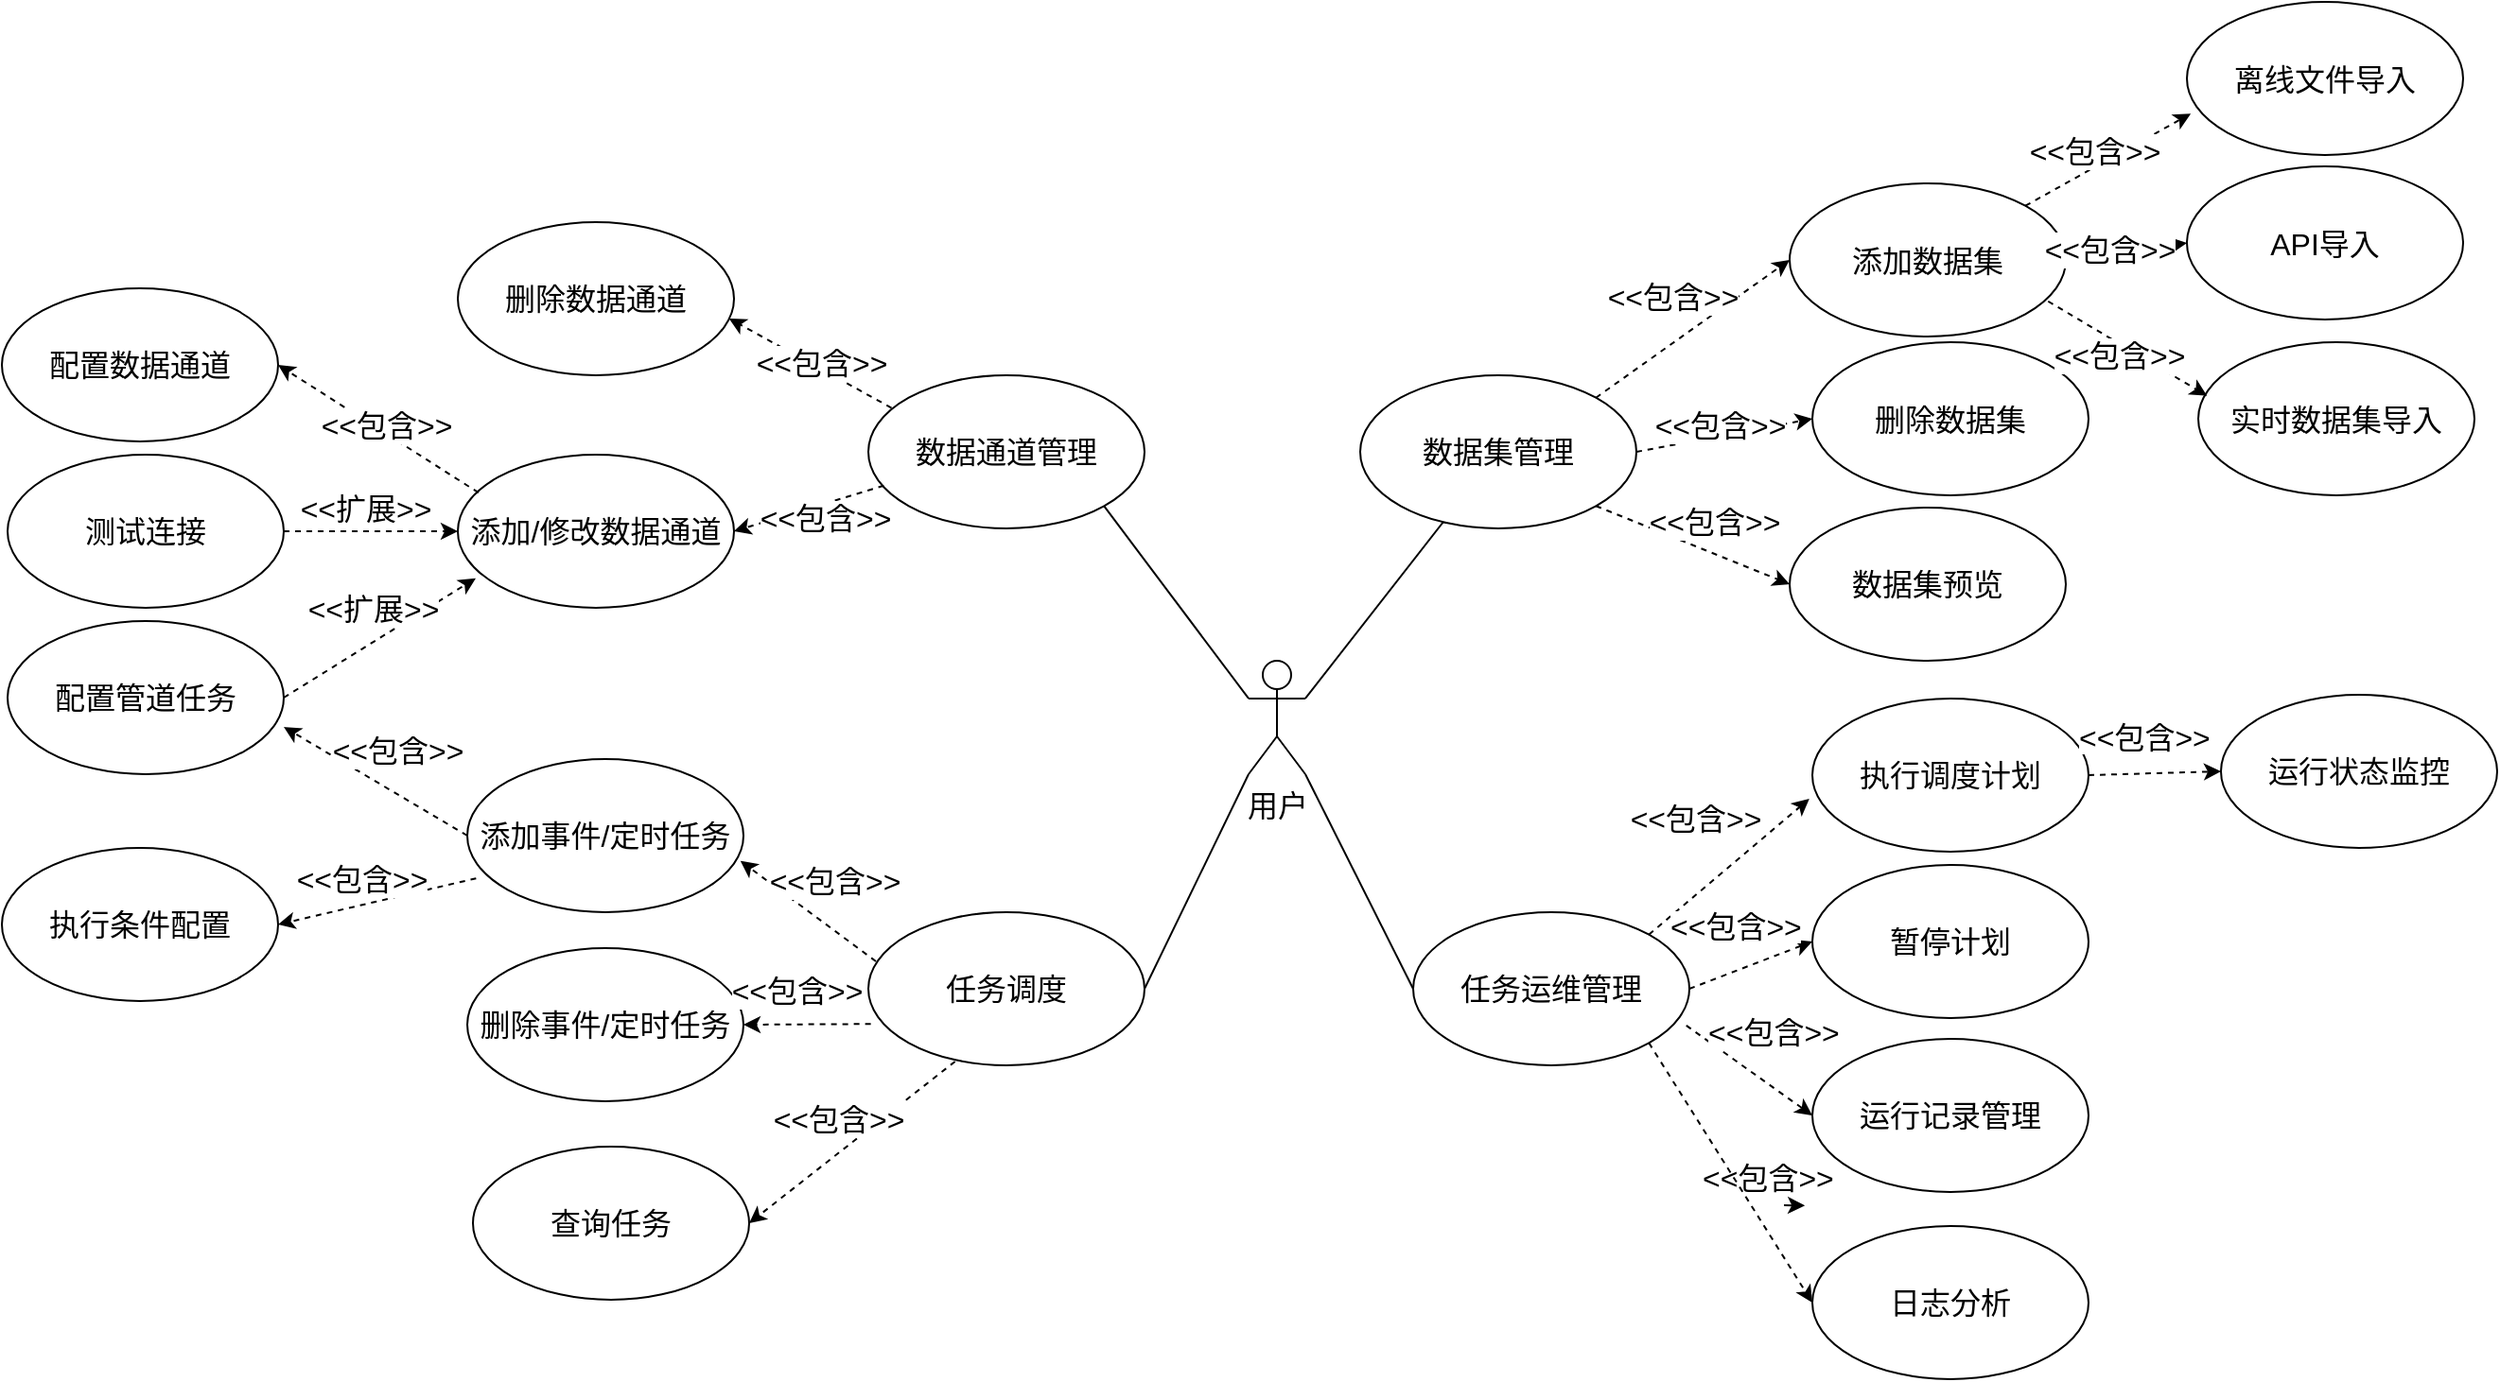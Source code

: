 <mxfile version="22.1.21" type="github">
  <diagram name="第 1 页" id="H2A7UuiulmjEr8Lp7voq">
    <mxGraphModel dx="1337" dy="776" grid="0" gridSize="10" guides="1" tooltips="1" connect="1" arrows="1" fold="1" page="1" pageScale="1" pageWidth="200000" pageHeight="200000" math="0" shadow="0">
      <root>
        <mxCell id="0" />
        <mxCell id="1" parent="0" />
        <mxCell id="GQCVSURzu6F1h6ic5kgY-14" style="edgeStyle=none;rounded=0;orthogonalLoop=1;jettySize=auto;html=1;exitX=1;exitY=0;exitDx=0;exitDy=0;entryX=0;entryY=0.5;entryDx=0;entryDy=0;dashed=1;fontSize=16;" edge="1" parent="1" source="GQCVSURzu6F1h6ic5kgY-1" target="GQCVSURzu6F1h6ic5kgY-11">
          <mxGeometry relative="1" as="geometry" />
        </mxCell>
        <mxCell id="GQCVSURzu6F1h6ic5kgY-21" value="&lt;span style=&quot;font-size: 16px;&quot;&gt;&amp;lt;&amp;lt;包含&amp;gt;&amp;gt;&lt;/span&gt;" style="edgeLabel;html=1;align=center;verticalAlign=middle;resizable=0;points=[];fontSize=16;" vertex="1" connectable="0" parent="GQCVSURzu6F1h6ic5kgY-14">
          <mxGeometry x="0.147" y="3" relative="1" as="geometry">
            <mxPoint x="-17" y="-9" as="offset" />
          </mxGeometry>
        </mxCell>
        <mxCell id="GQCVSURzu6F1h6ic5kgY-1" value="&lt;font style=&quot;font-size: 16px;&quot;&gt;数据集管理&lt;/font&gt;" style="ellipse;whiteSpace=wrap;html=1;fontSize=16;" vertex="1" parent="1">
          <mxGeometry x="898" y="203.5" width="146" height="81" as="geometry" />
        </mxCell>
        <mxCell id="GQCVSURzu6F1h6ic5kgY-4" style="rounded=0;orthogonalLoop=1;jettySize=auto;html=1;exitX=1;exitY=0.333;exitDx=0;exitDy=0;exitPerimeter=0;endArrow=none;endFill=0;fontSize=16;" edge="1" parent="1" source="GQCVSURzu6F1h6ic5kgY-2" target="GQCVSURzu6F1h6ic5kgY-1">
          <mxGeometry relative="1" as="geometry" />
        </mxCell>
        <mxCell id="GQCVSURzu6F1h6ic5kgY-6" style="rounded=0;orthogonalLoop=1;jettySize=auto;html=1;exitX=0;exitY=0.333;exitDx=0;exitDy=0;exitPerimeter=0;entryX=1;entryY=1;entryDx=0;entryDy=0;endArrow=none;endFill=0;fontSize=16;" edge="1" parent="1" source="GQCVSURzu6F1h6ic5kgY-2" target="GQCVSURzu6F1h6ic5kgY-5">
          <mxGeometry relative="1" as="geometry" />
        </mxCell>
        <mxCell id="GQCVSURzu6F1h6ic5kgY-8" style="edgeStyle=none;rounded=0;orthogonalLoop=1;jettySize=auto;html=1;exitX=0;exitY=1;exitDx=0;exitDy=0;exitPerimeter=0;entryX=1;entryY=0.5;entryDx=0;entryDy=0;endArrow=none;endFill=0;fontSize=16;" edge="1" parent="1" source="GQCVSURzu6F1h6ic5kgY-2" target="GQCVSURzu6F1h6ic5kgY-7">
          <mxGeometry relative="1" as="geometry" />
        </mxCell>
        <mxCell id="GQCVSURzu6F1h6ic5kgY-10" style="edgeStyle=none;rounded=0;orthogonalLoop=1;jettySize=auto;html=1;exitX=1;exitY=1;exitDx=0;exitDy=0;exitPerimeter=0;entryX=0;entryY=0.5;entryDx=0;entryDy=0;endArrow=none;endFill=0;fontSize=16;" edge="1" parent="1" source="GQCVSURzu6F1h6ic5kgY-2" target="GQCVSURzu6F1h6ic5kgY-9">
          <mxGeometry relative="1" as="geometry" />
        </mxCell>
        <mxCell id="GQCVSURzu6F1h6ic5kgY-2" value="&lt;font style=&quot;font-size: 16px;&quot;&gt;用户&lt;/font&gt;" style="shape=umlActor;verticalLabelPosition=bottom;verticalAlign=top;html=1;outlineConnect=0;fontSize=16;" vertex="1" parent="1">
          <mxGeometry x="839" y="354.5" width="30" height="60" as="geometry" />
        </mxCell>
        <mxCell id="GQCVSURzu6F1h6ic5kgY-5" value="&lt;font style=&quot;font-size: 16px;&quot;&gt;数据通道管理&lt;/font&gt;" style="ellipse;whiteSpace=wrap;html=1;fontSize=16;" vertex="1" parent="1">
          <mxGeometry x="638" y="203.5" width="146" height="81" as="geometry" />
        </mxCell>
        <mxCell id="GQCVSURzu6F1h6ic5kgY-7" value="&lt;font style=&quot;font-size: 16px;&quot;&gt;任务调度&lt;/font&gt;" style="ellipse;whiteSpace=wrap;html=1;fontSize=16;" vertex="1" parent="1">
          <mxGeometry x="638" y="487.5" width="146" height="81" as="geometry" />
        </mxCell>
        <mxCell id="GQCVSURzu6F1h6ic5kgY-9" value="&lt;font style=&quot;font-size: 16px;&quot;&gt;任务运维管理&lt;/font&gt;" style="ellipse;whiteSpace=wrap;html=1;fontSize=16;" vertex="1" parent="1">
          <mxGeometry x="926" y="487.5" width="146" height="81" as="geometry" />
        </mxCell>
        <mxCell id="GQCVSURzu6F1h6ic5kgY-11" value="&lt;font style=&quot;font-size: 16px;&quot;&gt;添加数据集&lt;/font&gt;" style="ellipse;whiteSpace=wrap;html=1;fontSize=16;" vertex="1" parent="1">
          <mxGeometry x="1125" y="102" width="146" height="81" as="geometry" />
        </mxCell>
        <mxCell id="GQCVSURzu6F1h6ic5kgY-12" value="&lt;font style=&quot;font-size: 16px;&quot;&gt;删除数据集&lt;/font&gt;" style="ellipse;whiteSpace=wrap;html=1;fontSize=16;" vertex="1" parent="1">
          <mxGeometry x="1137" y="186" width="146" height="81" as="geometry" />
        </mxCell>
        <mxCell id="GQCVSURzu6F1h6ic5kgY-13" value="&lt;font style=&quot;font-size: 16px;&quot;&gt;数据集预览&lt;/font&gt;" style="ellipse;whiteSpace=wrap;html=1;fontSize=16;" vertex="1" parent="1">
          <mxGeometry x="1125" y="273.5" width="146" height="81" as="geometry" />
        </mxCell>
        <mxCell id="GQCVSURzu6F1h6ic5kgY-15" style="edgeStyle=none;rounded=0;orthogonalLoop=1;jettySize=auto;html=1;entryX=0;entryY=0.5;entryDx=0;entryDy=0;dashed=1;exitX=1;exitY=0.5;exitDx=0;exitDy=0;fontSize=16;" edge="1" parent="1" source="GQCVSURzu6F1h6ic5kgY-1" target="GQCVSURzu6F1h6ic5kgY-12">
          <mxGeometry relative="1" as="geometry">
            <mxPoint x="1077" y="184" as="sourcePoint" />
            <mxPoint x="1197" y="88" as="targetPoint" />
          </mxGeometry>
        </mxCell>
        <mxCell id="GQCVSURzu6F1h6ic5kgY-16" style="edgeStyle=none;rounded=0;orthogonalLoop=1;jettySize=auto;html=1;entryX=0;entryY=0.5;entryDx=0;entryDy=0;dashed=1;exitX=1;exitY=1;exitDx=0;exitDy=0;fontSize=16;" edge="1" parent="1" source="GQCVSURzu6F1h6ic5kgY-1" target="GQCVSURzu6F1h6ic5kgY-13">
          <mxGeometry relative="1" as="geometry">
            <mxPoint x="1087" y="194" as="sourcePoint" />
            <mxPoint x="1208" y="189" as="targetPoint" />
          </mxGeometry>
        </mxCell>
        <mxCell id="GQCVSURzu6F1h6ic5kgY-24" value="&lt;span style=&quot;font-size: 16px;&quot;&gt;&amp;lt;&amp;lt;包含&amp;gt;&amp;gt;&lt;/span&gt;" style="edgeLabel;html=1;align=center;verticalAlign=middle;resizable=0;points=[];fontSize=16;" vertex="1" connectable="0" parent="1">
          <mxGeometry x="1035.004" y="166.002" as="geometry">
            <mxPoint x="53" y="64" as="offset" />
          </mxGeometry>
        </mxCell>
        <mxCell id="GQCVSURzu6F1h6ic5kgY-27" value="&lt;span style=&quot;font-size: 16px;&quot;&gt;&amp;lt;&amp;lt;包含&amp;gt;&amp;gt;&lt;/span&gt;" style="edgeLabel;html=1;align=center;verticalAlign=middle;resizable=0;points=[];fontSize=16;" vertex="1" connectable="0" parent="1">
          <mxGeometry x="1085.001" y="280.999" as="geometry" />
        </mxCell>
        <mxCell id="GQCVSURzu6F1h6ic5kgY-28" value="&lt;font style=&quot;font-size: 16px;&quot;&gt;实时数据集导入&lt;/font&gt;" style="ellipse;whiteSpace=wrap;html=1;fontSize=16;" vertex="1" parent="1">
          <mxGeometry x="1341" y="186" width="146" height="81" as="geometry" />
        </mxCell>
        <mxCell id="GQCVSURzu6F1h6ic5kgY-30" value="&lt;font style=&quot;font-size: 16px;&quot;&gt;离线文件导入&lt;/font&gt;" style="ellipse;whiteSpace=wrap;html=1;fontSize=16;" vertex="1" parent="1">
          <mxGeometry x="1335" y="6" width="146" height="81" as="geometry" />
        </mxCell>
        <mxCell id="GQCVSURzu6F1h6ic5kgY-31" style="edgeStyle=none;rounded=0;orthogonalLoop=1;jettySize=auto;html=1;exitX=1;exitY=0;exitDx=0;exitDy=0;entryX=0.014;entryY=0.73;entryDx=0;entryDy=0;dashed=1;entryPerimeter=0;fontSize=16;" edge="1" parent="1" source="GQCVSURzu6F1h6ic5kgY-11" target="GQCVSURzu6F1h6ic5kgY-30">
          <mxGeometry relative="1" as="geometry">
            <mxPoint x="994" y="208" as="sourcePoint" />
            <mxPoint x="1115" y="147" as="targetPoint" />
          </mxGeometry>
        </mxCell>
        <mxCell id="GQCVSURzu6F1h6ic5kgY-32" value="&lt;span style=&quot;font-size: 16px;&quot;&gt;&amp;lt;&amp;lt;包含&amp;gt;&amp;gt;&lt;/span&gt;" style="edgeLabel;html=1;align=center;verticalAlign=middle;resizable=0;points=[];fontSize=16;" vertex="1" connectable="0" parent="GQCVSURzu6F1h6ic5kgY-31">
          <mxGeometry x="0.147" y="3" relative="1" as="geometry">
            <mxPoint x="-13" y="2" as="offset" />
          </mxGeometry>
        </mxCell>
        <mxCell id="GQCVSURzu6F1h6ic5kgY-33" style="edgeStyle=none;rounded=0;orthogonalLoop=1;jettySize=auto;html=1;exitX=0.936;exitY=0.77;exitDx=0;exitDy=0;dashed=1;exitPerimeter=0;entryX=0.032;entryY=0.35;entryDx=0;entryDy=0;entryPerimeter=0;fontSize=16;" edge="1" parent="1" source="GQCVSURzu6F1h6ic5kgY-11" target="GQCVSURzu6F1h6ic5kgY-28">
          <mxGeometry relative="1" as="geometry">
            <mxPoint x="1260" y="124" as="sourcePoint" />
            <mxPoint x="1369" y="220" as="targetPoint" />
          </mxGeometry>
        </mxCell>
        <mxCell id="GQCVSURzu6F1h6ic5kgY-34" value="&lt;span style=&quot;font-size: 16px;&quot;&gt;&amp;lt;&amp;lt;包含&amp;gt;&amp;gt;&lt;/span&gt;" style="edgeLabel;html=1;align=center;verticalAlign=middle;resizable=0;points=[];fontSize=16;" vertex="1" connectable="0" parent="GQCVSURzu6F1h6ic5kgY-33">
          <mxGeometry x="0.147" y="3" relative="1" as="geometry">
            <mxPoint x="-13" y="2" as="offset" />
          </mxGeometry>
        </mxCell>
        <mxCell id="GQCVSURzu6F1h6ic5kgY-35" value="&lt;font style=&quot;font-size: 16px;&quot;&gt;API导入&lt;/font&gt;" style="ellipse;whiteSpace=wrap;html=1;fontSize=16;" vertex="1" parent="1">
          <mxGeometry x="1335" y="93" width="146" height="81" as="geometry" />
        </mxCell>
        <mxCell id="GQCVSURzu6F1h6ic5kgY-36" style="edgeStyle=none;rounded=0;orthogonalLoop=1;jettySize=auto;html=1;exitX=1;exitY=0.5;exitDx=0;exitDy=0;entryX=0;entryY=0.5;entryDx=0;entryDy=0;dashed=1;fontSize=16;" edge="1" parent="1" source="GQCVSURzu6F1h6ic5kgY-11" target="GQCVSURzu6F1h6ic5kgY-35">
          <mxGeometry relative="1" as="geometry">
            <mxPoint x="1260" y="124" as="sourcePoint" />
            <mxPoint x="1376" y="33" as="targetPoint" />
          </mxGeometry>
        </mxCell>
        <mxCell id="GQCVSURzu6F1h6ic5kgY-37" value="&lt;span style=&quot;font-size: 16px;&quot;&gt;&amp;lt;&amp;lt;包含&amp;gt;&amp;gt;&lt;/span&gt;" style="edgeLabel;html=1;align=center;verticalAlign=middle;resizable=0;points=[];fontSize=16;" vertex="1" connectable="0" parent="GQCVSURzu6F1h6ic5kgY-36">
          <mxGeometry x="0.147" y="3" relative="1" as="geometry">
            <mxPoint x="-13" y="2" as="offset" />
          </mxGeometry>
        </mxCell>
        <mxCell id="GQCVSURzu6F1h6ic5kgY-39" value="&lt;font style=&quot;font-size: 16px;&quot;&gt;删除数据通道&lt;/font&gt;" style="ellipse;whiteSpace=wrap;html=1;fontSize=16;" vertex="1" parent="1">
          <mxGeometry x="421" y="122.5" width="146" height="81" as="geometry" />
        </mxCell>
        <mxCell id="GQCVSURzu6F1h6ic5kgY-40" style="edgeStyle=none;rounded=0;orthogonalLoop=1;jettySize=auto;html=1;dashed=1;exitX=0.084;exitY=0.213;exitDx=0;exitDy=0;entryX=0.982;entryY=0.629;entryDx=0;entryDy=0;entryPerimeter=0;exitPerimeter=0;fontSize=16;" edge="1" parent="1" source="GQCVSURzu6F1h6ic5kgY-5" target="GQCVSURzu6F1h6ic5kgY-39">
          <mxGeometry relative="1" as="geometry">
            <mxPoint x="652.85" y="275.47" as="sourcePoint" />
            <mxPoint x="556.0" y="228.504" as="targetPoint" />
          </mxGeometry>
        </mxCell>
        <mxCell id="GQCVSURzu6F1h6ic5kgY-41" value="&lt;span style=&quot;font-size: 16px;&quot;&gt;&amp;lt;&amp;lt;包含&amp;gt;&amp;gt;&lt;/span&gt;" style="edgeLabel;html=1;align=center;verticalAlign=middle;resizable=0;points=[];fontSize=16;" vertex="1" connectable="0" parent="GQCVSURzu6F1h6ic5kgY-40">
          <mxGeometry x="0.147" y="3" relative="1" as="geometry">
            <mxPoint x="13" as="offset" />
          </mxGeometry>
        </mxCell>
        <mxCell id="GQCVSURzu6F1h6ic5kgY-44" value="&lt;font style=&quot;font-size: 16px;&quot;&gt;添加/修改数据通道&lt;/font&gt;" style="ellipse;whiteSpace=wrap;html=1;fontSize=16;" vertex="1" parent="1">
          <mxGeometry x="421" y="245.5" width="146" height="81" as="geometry" />
        </mxCell>
        <mxCell id="GQCVSURzu6F1h6ic5kgY-45" style="edgeStyle=none;rounded=0;orthogonalLoop=1;jettySize=auto;html=1;dashed=1;exitX=0.056;exitY=0.721;exitDx=0;exitDy=0;entryX=1;entryY=0.5;entryDx=0;entryDy=0;exitPerimeter=0;fontSize=16;" edge="1" parent="1" source="GQCVSURzu6F1h6ic5kgY-5" target="GQCVSURzu6F1h6ic5kgY-44">
          <mxGeometry relative="1" as="geometry">
            <mxPoint x="620.898" y="312.633" as="sourcePoint" />
            <mxPoint x="534.07" y="325.5" as="targetPoint" />
          </mxGeometry>
        </mxCell>
        <mxCell id="GQCVSURzu6F1h6ic5kgY-46" value="&lt;span style=&quot;font-size: 16px;&quot;&gt;&amp;lt;&amp;lt;包含&amp;gt;&amp;gt;&lt;/span&gt;" style="edgeLabel;html=1;align=center;verticalAlign=middle;resizable=0;points=[];fontSize=16;" vertex="1" connectable="0" parent="GQCVSURzu6F1h6ic5kgY-45">
          <mxGeometry x="0.147" y="3" relative="1" as="geometry">
            <mxPoint x="13" as="offset" />
          </mxGeometry>
        </mxCell>
        <mxCell id="GQCVSURzu6F1h6ic5kgY-47" value="&lt;font style=&quot;font-size: 16px;&quot;&gt;配置数据通道&lt;/font&gt;" style="ellipse;whiteSpace=wrap;html=1;fontSize=16;" vertex="1" parent="1">
          <mxGeometry x="180" y="157.5" width="146" height="81" as="geometry" />
        </mxCell>
        <mxCell id="GQCVSURzu6F1h6ic5kgY-48" value="&lt;font style=&quot;font-size: 16px;&quot;&gt;测试连接&lt;/font&gt;" style="ellipse;whiteSpace=wrap;html=1;fontSize=16;" vertex="1" parent="1">
          <mxGeometry x="183" y="245.5" width="146" height="81" as="geometry" />
        </mxCell>
        <mxCell id="GQCVSURzu6F1h6ic5kgY-50" style="edgeStyle=none;rounded=0;orthogonalLoop=1;jettySize=auto;html=1;dashed=1;entryX=1;entryY=0.5;entryDx=0;entryDy=0;exitX=0.075;exitY=0.248;exitDx=0;exitDy=0;exitPerimeter=0;fontSize=16;" edge="1" parent="1" source="GQCVSURzu6F1h6ic5kgY-44" target="GQCVSURzu6F1h6ic5kgY-47">
          <mxGeometry relative="1" as="geometry">
            <mxPoint x="442" y="257.5" as="sourcePoint" />
            <mxPoint x="563" y="179.5" as="targetPoint" />
          </mxGeometry>
        </mxCell>
        <mxCell id="GQCVSURzu6F1h6ic5kgY-51" value="&lt;span style=&quot;font-size: 16px;&quot;&gt;&amp;lt;&amp;lt;包含&amp;gt;&amp;gt;&lt;/span&gt;" style="edgeLabel;html=1;align=center;verticalAlign=middle;resizable=0;points=[];fontSize=16;" vertex="1" connectable="0" parent="GQCVSURzu6F1h6ic5kgY-50">
          <mxGeometry x="0.147" y="3" relative="1" as="geometry">
            <mxPoint x="13" as="offset" />
          </mxGeometry>
        </mxCell>
        <mxCell id="GQCVSURzu6F1h6ic5kgY-52" style="edgeStyle=none;rounded=0;orthogonalLoop=1;jettySize=auto;html=1;dashed=1;exitX=1;exitY=0.5;exitDx=0;exitDy=0;entryX=0;entryY=0.5;entryDx=0;entryDy=0;fontSize=16;" edge="1" parent="1" source="GQCVSURzu6F1h6ic5kgY-48" target="GQCVSURzu6F1h6ic5kgY-44">
          <mxGeometry relative="1" as="geometry">
            <mxPoint x="638" y="262.5" as="sourcePoint" />
            <mxPoint x="413.066" y="294.474" as="targetPoint" />
          </mxGeometry>
        </mxCell>
        <mxCell id="GQCVSURzu6F1h6ic5kgY-53" value="&lt;span style=&quot;font-size: 16px;&quot;&gt;&amp;lt;&amp;lt;扩展&amp;gt;&amp;gt;&lt;/span&gt;" style="edgeLabel;html=1;align=center;verticalAlign=middle;resizable=0;points=[];fontSize=16;" vertex="1" connectable="0" parent="GQCVSURzu6F1h6ic5kgY-52">
          <mxGeometry x="0.147" y="3" relative="1" as="geometry">
            <mxPoint x="-10" y="-9" as="offset" />
          </mxGeometry>
        </mxCell>
        <mxCell id="GQCVSURzu6F1h6ic5kgY-55" value="&lt;font style=&quot;font-size: 16px;&quot;&gt;配置管道任务&lt;/font&gt;" style="ellipse;whiteSpace=wrap;html=1;fontSize=16;" vertex="1" parent="1">
          <mxGeometry x="183" y="333.5" width="146" height="81" as="geometry" />
        </mxCell>
        <mxCell id="GQCVSURzu6F1h6ic5kgY-62" style="edgeStyle=none;rounded=0;orthogonalLoop=1;jettySize=auto;html=1;dashed=1;exitX=1;exitY=0.5;exitDx=0;exitDy=0;entryX=0.065;entryY=0.807;entryDx=0;entryDy=0;entryPerimeter=0;fontSize=16;" edge="1" parent="1" source="GQCVSURzu6F1h6ic5kgY-55" target="GQCVSURzu6F1h6ic5kgY-44">
          <mxGeometry relative="1" as="geometry">
            <mxPoint x="345" y="304.5" as="sourcePoint" />
            <mxPoint x="431" y="296.5" as="targetPoint" />
          </mxGeometry>
        </mxCell>
        <mxCell id="GQCVSURzu6F1h6ic5kgY-63" value="&lt;span style=&quot;font-size: 16px;&quot;&gt;&amp;lt;&amp;lt;扩展&amp;gt;&amp;gt;&lt;/span&gt;" style="edgeLabel;html=1;align=center;verticalAlign=middle;resizable=0;points=[];fontSize=16;" vertex="1" connectable="0" parent="GQCVSURzu6F1h6ic5kgY-62">
          <mxGeometry x="0.147" y="3" relative="1" as="geometry">
            <mxPoint x="-10" y="-9" as="offset" />
          </mxGeometry>
        </mxCell>
        <mxCell id="GQCVSURzu6F1h6ic5kgY-64" style="edgeStyle=none;rounded=0;orthogonalLoop=1;jettySize=auto;html=1;exitX=0;exitY=0.5;exitDx=0;exitDy=0;fontSize=16;" edge="1" parent="1" source="GQCVSURzu6F1h6ic5kgY-9" target="GQCVSURzu6F1h6ic5kgY-9">
          <mxGeometry relative="1" as="geometry" />
        </mxCell>
        <mxCell id="GQCVSURzu6F1h6ic5kgY-65" value="&lt;font style=&quot;font-size: 16px;&quot;&gt;添加事件/定时任务&lt;/font&gt;" style="ellipse;whiteSpace=wrap;html=1;fontSize=16;" vertex="1" parent="1">
          <mxGeometry x="426" y="406.5" width="146" height="81" as="geometry" />
        </mxCell>
        <mxCell id="GQCVSURzu6F1h6ic5kgY-67" value="&lt;font style=&quot;font-size: 16px;&quot;&gt;删除事件/定时任务&lt;/font&gt;" style="ellipse;whiteSpace=wrap;html=1;fontSize=16;" vertex="1" parent="1">
          <mxGeometry x="426" y="506.5" width="146" height="81" as="geometry" />
        </mxCell>
        <mxCell id="GQCVSURzu6F1h6ic5kgY-68" style="edgeStyle=none;rounded=0;orthogonalLoop=1;jettySize=auto;html=1;dashed=1;entryX=0.989;entryY=0.665;entryDx=0;entryDy=0;entryPerimeter=0;fontSize=16;" edge="1" parent="1" target="GQCVSURzu6F1h6ic5kgY-65">
          <mxGeometry relative="1" as="geometry">
            <mxPoint x="642" y="513.5" as="sourcePoint" />
            <mxPoint x="562" y="462.5" as="targetPoint" />
          </mxGeometry>
        </mxCell>
        <mxCell id="GQCVSURzu6F1h6ic5kgY-69" value="&lt;span style=&quot;font-size: 16px;&quot;&gt;&amp;lt;&amp;lt;包含&amp;gt;&amp;gt;&lt;/span&gt;" style="edgeLabel;html=1;align=center;verticalAlign=middle;resizable=0;points=[];fontSize=16;" vertex="1" connectable="0" parent="GQCVSURzu6F1h6ic5kgY-68">
          <mxGeometry x="0.147" y="3" relative="1" as="geometry">
            <mxPoint x="20" y="-15" as="offset" />
          </mxGeometry>
        </mxCell>
        <mxCell id="GQCVSURzu6F1h6ic5kgY-70" style="edgeStyle=none;rounded=0;orthogonalLoop=1;jettySize=auto;html=1;dashed=1;entryX=1;entryY=0.5;entryDx=0;entryDy=0;exitX=0.009;exitY=0.73;exitDx=0;exitDy=0;exitPerimeter=0;fontSize=16;" edge="1" parent="1" source="GQCVSURzu6F1h6ic5kgY-7" target="GQCVSURzu6F1h6ic5kgY-67">
          <mxGeometry relative="1" as="geometry">
            <mxPoint x="652" y="523.5" as="sourcePoint" />
            <mxPoint x="576" y="493.5" as="targetPoint" />
          </mxGeometry>
        </mxCell>
        <mxCell id="GQCVSURzu6F1h6ic5kgY-71" value="&lt;span style=&quot;font-size: 16px;&quot;&gt;&amp;lt;&amp;lt;包含&amp;gt;&amp;gt;&lt;/span&gt;" style="edgeLabel;html=1;align=center;verticalAlign=middle;resizable=0;points=[];fontSize=16;" vertex="1" connectable="0" parent="GQCVSURzu6F1h6ic5kgY-70">
          <mxGeometry x="0.147" y="3" relative="1" as="geometry">
            <mxPoint x="-1" y="-21" as="offset" />
          </mxGeometry>
        </mxCell>
        <mxCell id="GQCVSURzu6F1h6ic5kgY-76" style="edgeStyle=none;rounded=0;orthogonalLoop=1;jettySize=auto;html=1;dashed=1;entryX=0.989;entryY=0.665;entryDx=0;entryDy=0;entryPerimeter=0;exitX=0;exitY=0.5;exitDx=0;exitDy=0;fontSize=16;" edge="1" parent="1" source="GQCVSURzu6F1h6ic5kgY-65">
          <mxGeometry relative="1" as="geometry">
            <mxPoint x="401" y="424.5" as="sourcePoint" />
            <mxPoint x="329" y="389.5" as="targetPoint" />
          </mxGeometry>
        </mxCell>
        <mxCell id="GQCVSURzu6F1h6ic5kgY-77" value="&lt;span style=&quot;font-size: 16px;&quot;&gt;&amp;lt;&amp;lt;包含&amp;gt;&amp;gt;&lt;/span&gt;" style="edgeLabel;html=1;align=center;verticalAlign=middle;resizable=0;points=[];fontSize=16;" vertex="1" connectable="0" parent="GQCVSURzu6F1h6ic5kgY-76">
          <mxGeometry x="0.147" y="3" relative="1" as="geometry">
            <mxPoint x="20" y="-15" as="offset" />
          </mxGeometry>
        </mxCell>
        <mxCell id="GQCVSURzu6F1h6ic5kgY-78" value="&lt;font style=&quot;font-size: 16px;&quot;&gt;查询任务&lt;/font&gt;" style="ellipse;whiteSpace=wrap;html=1;fontSize=16;" vertex="1" parent="1">
          <mxGeometry x="429" y="611.5" width="146" height="81" as="geometry" />
        </mxCell>
        <mxCell id="GQCVSURzu6F1h6ic5kgY-79" style="edgeStyle=none;rounded=0;orthogonalLoop=1;jettySize=auto;html=1;dashed=1;entryX=1;entryY=0.5;entryDx=0;entryDy=0;exitX=0.314;exitY=0.975;exitDx=0;exitDy=0;exitPerimeter=0;fontSize=16;" edge="1" parent="1" source="GQCVSURzu6F1h6ic5kgY-7" target="GQCVSURzu6F1h6ic5kgY-78">
          <mxGeometry relative="1" as="geometry">
            <mxPoint x="649" y="556.5" as="sourcePoint" />
            <mxPoint x="582" y="557.5" as="targetPoint" />
          </mxGeometry>
        </mxCell>
        <mxCell id="GQCVSURzu6F1h6ic5kgY-80" value="&lt;span style=&quot;font-size: 16px;&quot;&gt;&amp;lt;&amp;lt;包含&amp;gt;&amp;gt;&lt;/span&gt;" style="edgeLabel;html=1;align=center;verticalAlign=middle;resizable=0;points=[];fontSize=16;" vertex="1" connectable="0" parent="GQCVSURzu6F1h6ic5kgY-79">
          <mxGeometry x="0.147" y="3" relative="1" as="geometry">
            <mxPoint x="-1" y="-21" as="offset" />
          </mxGeometry>
        </mxCell>
        <mxCell id="GQCVSURzu6F1h6ic5kgY-81" value="&lt;span style=&quot;font-size: 16px;&quot;&gt;执行条件配置&lt;/span&gt;" style="ellipse;whiteSpace=wrap;html=1;fontSize=16;" vertex="1" parent="1">
          <mxGeometry x="180" y="453.5" width="146" height="81" as="geometry" />
        </mxCell>
        <mxCell id="GQCVSURzu6F1h6ic5kgY-82" style="edgeStyle=none;rounded=0;orthogonalLoop=1;jettySize=auto;html=1;dashed=1;entryX=1;entryY=0.5;entryDx=0;entryDy=0;exitX=0.032;exitY=0.779;exitDx=0;exitDy=0;exitPerimeter=0;fontSize=16;" edge="1" parent="1" source="GQCVSURzu6F1h6ic5kgY-65" target="GQCVSURzu6F1h6ic5kgY-81">
          <mxGeometry relative="1" as="geometry">
            <mxPoint x="436" y="457.5" as="sourcePoint" />
            <mxPoint x="339" y="399.5" as="targetPoint" />
          </mxGeometry>
        </mxCell>
        <mxCell id="GQCVSURzu6F1h6ic5kgY-83" value="&lt;span style=&quot;font-size: 16px;&quot;&gt;&amp;lt;&amp;lt;包含&amp;gt;&amp;gt;&lt;/span&gt;" style="edgeLabel;html=1;align=center;verticalAlign=middle;resizable=0;points=[];fontSize=16;" vertex="1" connectable="0" parent="GQCVSURzu6F1h6ic5kgY-82">
          <mxGeometry x="0.147" y="3" relative="1" as="geometry">
            <mxPoint x="-2" y="-17" as="offset" />
          </mxGeometry>
        </mxCell>
        <mxCell id="GQCVSURzu6F1h6ic5kgY-84" value="&lt;font style=&quot;font-size: 16px;&quot;&gt;执行调度计划&lt;/font&gt;" style="ellipse;whiteSpace=wrap;html=1;fontSize=16;" vertex="1" parent="1">
          <mxGeometry x="1137" y="374.5" width="146" height="81" as="geometry" />
        </mxCell>
        <mxCell id="GQCVSURzu6F1h6ic5kgY-85" value="&lt;font style=&quot;font-size: 16px;&quot;&gt;暂停计划&lt;/font&gt;" style="ellipse;whiteSpace=wrap;html=1;fontSize=16;" vertex="1" parent="1">
          <mxGeometry x="1137" y="462.5" width="146" height="81" as="geometry" />
        </mxCell>
        <mxCell id="GQCVSURzu6F1h6ic5kgY-86" value="&lt;font style=&quot;font-size: 16px;&quot;&gt;运行记录管理&lt;/font&gt;" style="ellipse;whiteSpace=wrap;html=1;fontSize=16;" vertex="1" parent="1">
          <mxGeometry x="1137" y="554.5" width="146" height="81" as="geometry" />
        </mxCell>
        <mxCell id="GQCVSURzu6F1h6ic5kgY-87" value="&lt;font style=&quot;font-size: 16px;&quot;&gt;日志分析&lt;/font&gt;" style="ellipse;whiteSpace=wrap;html=1;fontSize=16;" vertex="1" parent="1">
          <mxGeometry x="1137" y="653.5" width="146" height="81" as="geometry" />
        </mxCell>
        <mxCell id="GQCVSURzu6F1h6ic5kgY-89" style="edgeStyle=none;rounded=0;orthogonalLoop=1;jettySize=auto;html=1;entryX=-0.011;entryY=0.655;entryDx=0;entryDy=0;dashed=1;exitX=1;exitY=0;exitDx=0;exitDy=0;entryPerimeter=0;fontSize=16;" edge="1" parent="1" source="GQCVSURzu6F1h6ic5kgY-9" target="GQCVSURzu6F1h6ic5kgY-84">
          <mxGeometry relative="1" as="geometry">
            <mxPoint x="1033" y="282.5" as="sourcePoint" />
            <mxPoint x="1135" y="324.5" as="targetPoint" />
          </mxGeometry>
        </mxCell>
        <mxCell id="GQCVSURzu6F1h6ic5kgY-90" value="&lt;span style=&quot;font-size: 16px;&quot;&gt;&amp;lt;&amp;lt;包含&amp;gt;&amp;gt;&lt;/span&gt;" style="edgeLabel;html=1;align=center;verticalAlign=middle;resizable=0;points=[];fontSize=16;" vertex="1" connectable="0" parent="1">
          <mxGeometry x="1102.001" y="288.499" as="geometry">
            <mxPoint x="-27" y="149" as="offset" />
          </mxGeometry>
        </mxCell>
        <mxCell id="GQCVSURzu6F1h6ic5kgY-91" style="edgeStyle=none;rounded=0;orthogonalLoop=1;jettySize=auto;html=1;entryX=0;entryY=0.5;entryDx=0;entryDy=0;dashed=1;exitX=1;exitY=0.5;exitDx=0;exitDy=0;fontSize=16;" edge="1" parent="1" source="GQCVSURzu6F1h6ic5kgY-9" target="GQCVSURzu6F1h6ic5kgY-85">
          <mxGeometry relative="1" as="geometry">
            <mxPoint x="1062.0" y="617" as="sourcePoint" />
            <mxPoint x="1137" y="514.5" as="targetPoint" />
          </mxGeometry>
        </mxCell>
        <mxCell id="GQCVSURzu6F1h6ic5kgY-92" style="edgeStyle=none;rounded=0;orthogonalLoop=1;jettySize=auto;html=1;entryX=0;entryY=0.5;entryDx=0;entryDy=0;dashed=1;exitX=0.989;exitY=0.74;exitDx=0;exitDy=0;exitPerimeter=0;fontSize=16;" edge="1" parent="1" source="GQCVSURzu6F1h6ic5kgY-9" target="GQCVSURzu6F1h6ic5kgY-86">
          <mxGeometry relative="1" as="geometry">
            <mxPoint x="1071" y="519.5" as="sourcePoint" />
            <mxPoint x="1157" y="435.5" as="targetPoint" />
          </mxGeometry>
        </mxCell>
        <mxCell id="GQCVSURzu6F1h6ic5kgY-97" value="&lt;span style=&quot;color: rgb(0, 0, 0); font-family: Helvetica; font-size: 16px; font-style: normal; font-variant-ligatures: normal; font-variant-caps: normal; font-weight: 400; letter-spacing: normal; orphans: 2; text-align: center; text-indent: 0px; text-transform: none; widows: 2; word-spacing: 0px; -webkit-text-stroke-width: 0px; background-color: rgb(255, 255, 255); text-decoration-style: initial; text-decoration-color: initial; float: none; display: inline !important;&quot;&gt;&amp;lt;&amp;lt;包含&amp;gt;&amp;gt;&lt;/span&gt;" style="text;whiteSpace=wrap;html=1;fontSize=16;" vertex="1" parent="1">
          <mxGeometry x="1060" y="478.5" width="90" height="31" as="geometry" />
        </mxCell>
        <mxCell id="GQCVSURzu6F1h6ic5kgY-98" value="&lt;span style=&quot;color: rgb(0, 0, 0); font-family: Helvetica; font-size: 16px; font-style: normal; font-variant-ligatures: normal; font-variant-caps: normal; font-weight: 400; letter-spacing: normal; orphans: 2; text-align: center; text-indent: 0px; text-transform: none; widows: 2; word-spacing: 0px; -webkit-text-stroke-width: 0px; background-color: rgb(255, 255, 255); text-decoration-style: initial; text-decoration-color: initial; float: none; display: inline !important;&quot;&gt;&amp;lt;&amp;lt;包含&amp;gt;&amp;gt;&lt;/span&gt;" style="text;whiteSpace=wrap;html=1;fontSize=16;" vertex="1" parent="1">
          <mxGeometry x="1080" y="534.5" width="90" height="31" as="geometry" />
        </mxCell>
        <mxCell id="GQCVSURzu6F1h6ic5kgY-99" value="&lt;span style=&quot;color: rgb(0, 0, 0); font-family: Helvetica; font-size: 16px; font-style: normal; font-variant-ligatures: normal; font-variant-caps: normal; font-weight: 400; letter-spacing: normal; orphans: 2; text-align: center; text-indent: 0px; text-transform: none; widows: 2; word-spacing: 0px; -webkit-text-stroke-width: 0px; background-color: rgb(255, 255, 255); text-decoration-style: initial; text-decoration-color: initial; float: none; display: inline !important;&quot;&gt;&amp;lt;&amp;lt;包含&amp;gt;&amp;gt;&lt;/span&gt;" style="text;whiteSpace=wrap;html=1;fontSize=16;" vertex="1" parent="1">
          <mxGeometry x="1077" y="611.5" width="90" height="31" as="geometry" />
        </mxCell>
        <mxCell id="GQCVSURzu6F1h6ic5kgY-100" style="edgeStyle=none;rounded=0;orthogonalLoop=1;jettySize=auto;html=1;entryX=0;entryY=0.5;entryDx=0;entryDy=0;dashed=1;exitX=1;exitY=1;exitDx=0;exitDy=0;fontSize=16;" edge="1" parent="1" source="GQCVSURzu6F1h6ic5kgY-9" target="GQCVSURzu6F1h6ic5kgY-87">
          <mxGeometry relative="1" as="geometry">
            <mxPoint x="1061" y="509.5" as="sourcePoint" />
            <mxPoint x="1145" y="437.5" as="targetPoint" />
          </mxGeometry>
        </mxCell>
        <mxCell id="GQCVSURzu6F1h6ic5kgY-101" style="edgeStyle=none;rounded=0;orthogonalLoop=1;jettySize=auto;html=1;exitX=0.5;exitY=1;exitDx=0;exitDy=0;entryX=0.623;entryY=1.005;entryDx=0;entryDy=0;entryPerimeter=0;fontSize=16;" edge="1" parent="1" source="GQCVSURzu6F1h6ic5kgY-99" target="GQCVSURzu6F1h6ic5kgY-99">
          <mxGeometry relative="1" as="geometry" />
        </mxCell>
        <mxCell id="GQCVSURzu6F1h6ic5kgY-102" value="&lt;font style=&quot;font-size: 16px;&quot;&gt;运行状态监控&lt;/font&gt;" style="ellipse;whiteSpace=wrap;html=1;fontSize=16;" vertex="1" parent="1">
          <mxGeometry x="1353" y="372.5" width="146" height="81" as="geometry" />
        </mxCell>
        <mxCell id="GQCVSURzu6F1h6ic5kgY-103" style="edgeStyle=none;rounded=0;orthogonalLoop=1;jettySize=auto;html=1;entryX=0;entryY=0.5;entryDx=0;entryDy=0;dashed=1;exitX=1;exitY=0.5;exitDx=0;exitDy=0;fontSize=16;" edge="1" parent="1" source="GQCVSURzu6F1h6ic5kgY-84" target="GQCVSURzu6F1h6ic5kgY-102">
          <mxGeometry relative="1" as="geometry">
            <mxPoint x="1061" y="509.5" as="sourcePoint" />
            <mxPoint x="1145" y="437.5" as="targetPoint" />
          </mxGeometry>
        </mxCell>
        <mxCell id="GQCVSURzu6F1h6ic5kgY-104" value="&lt;span style=&quot;color: rgb(0, 0, 0); font-family: Helvetica; font-size: 16px; font-style: normal; font-variant-ligatures: normal; font-variant-caps: normal; font-weight: 400; letter-spacing: normal; orphans: 2; text-align: center; text-indent: 0px; text-transform: none; widows: 2; word-spacing: 0px; -webkit-text-stroke-width: 0px; background-color: rgb(255, 255, 255); text-decoration-style: initial; text-decoration-color: initial; float: none; display: inline !important;&quot;&gt;&amp;lt;&amp;lt;包含&amp;gt;&amp;gt;&lt;/span&gt;" style="text;whiteSpace=wrap;html=1;fontSize=16;" vertex="1" parent="1">
          <mxGeometry x="1276" y="378.5" width="90" height="31" as="geometry" />
        </mxCell>
      </root>
    </mxGraphModel>
  </diagram>
</mxfile>
